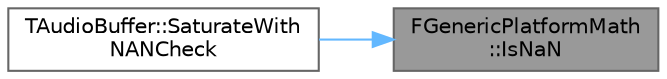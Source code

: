 digraph "FGenericPlatformMath::IsNaN"
{
 // INTERACTIVE_SVG=YES
 // LATEX_PDF_SIZE
  bgcolor="transparent";
  edge [fontname=Helvetica,fontsize=10,labelfontname=Helvetica,labelfontsize=10];
  node [fontname=Helvetica,fontsize=10,shape=box,height=0.2,width=0.4];
  rankdir="RL";
  Node1 [id="Node000001",label="FGenericPlatformMath\l::IsNaN",height=0.2,width=0.4,color="gray40", fillcolor="grey60", style="filled", fontcolor="black",tooltip="Return true if value is NaN (not a number)."];
  Node1 -> Node2 [id="edge1_Node000001_Node000002",dir="back",color="steelblue1",style="solid",tooltip=" "];
  Node2 [id="Node000002",label="TAudioBuffer::SaturateWith\lNANCheck",height=0.2,width=0.4,color="grey40", fillcolor="white", style="filled",URL="$d6/d2f/classTAudioBuffer.html#ace89aa1c403cf0c2b786e2a5db88b505",tooltip=" "];
}
